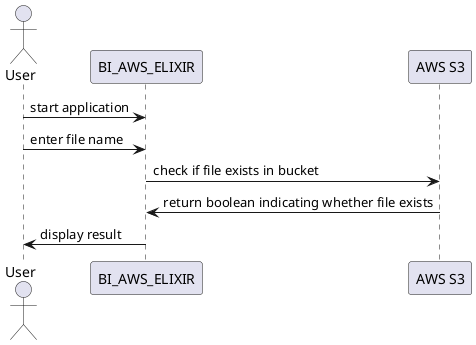 @startuml DataObject_Exist

actor User

participant "BI_AWS_ELIXIR" as App
participant "AWS S3" as S3

User -> App: start application
User -> App: enter file name
App -> S3: check if file exists in bucket
S3 -> App: return boolean indicating whether file exists
App -> User: display result

@enduml